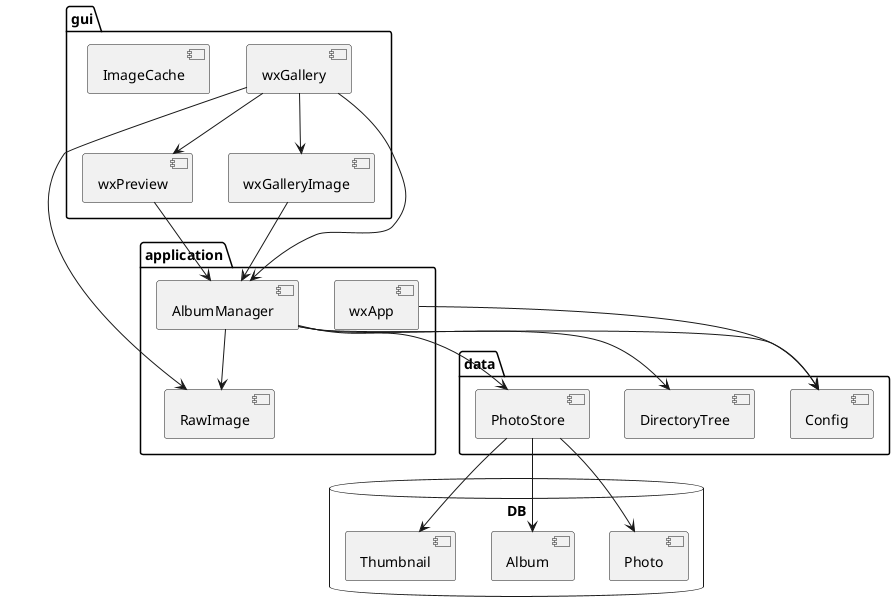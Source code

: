 @startuml
'https://plantuml.com/component-diagram

package "gui"{
    component wxGallery as gallery
    component wxGalleryImage as image
    component wxPreview as preview
    component ImageCache as cache
}

package "application"{
    component wxApp as app
    component AlbumManager as manager
    component RawImage as raw
}

package "data"{
    component DirectoryTree as tree
    component PhotoStore as store
    component Config as config
}

database "DB"{
    component Photo as model_photo
    component Album as model_album
    component Thumbnail as model_thumbnail
}



app --> config

gallery --> image
gallery --> manager
gallery --> preview
gallery --> raw
image --> manager
preview -> manager

manager --> store
manager --> tree
manager --> config
manager --> raw

store --> model_photo
store --> model_album
store --> model_thumbnail

@enduml